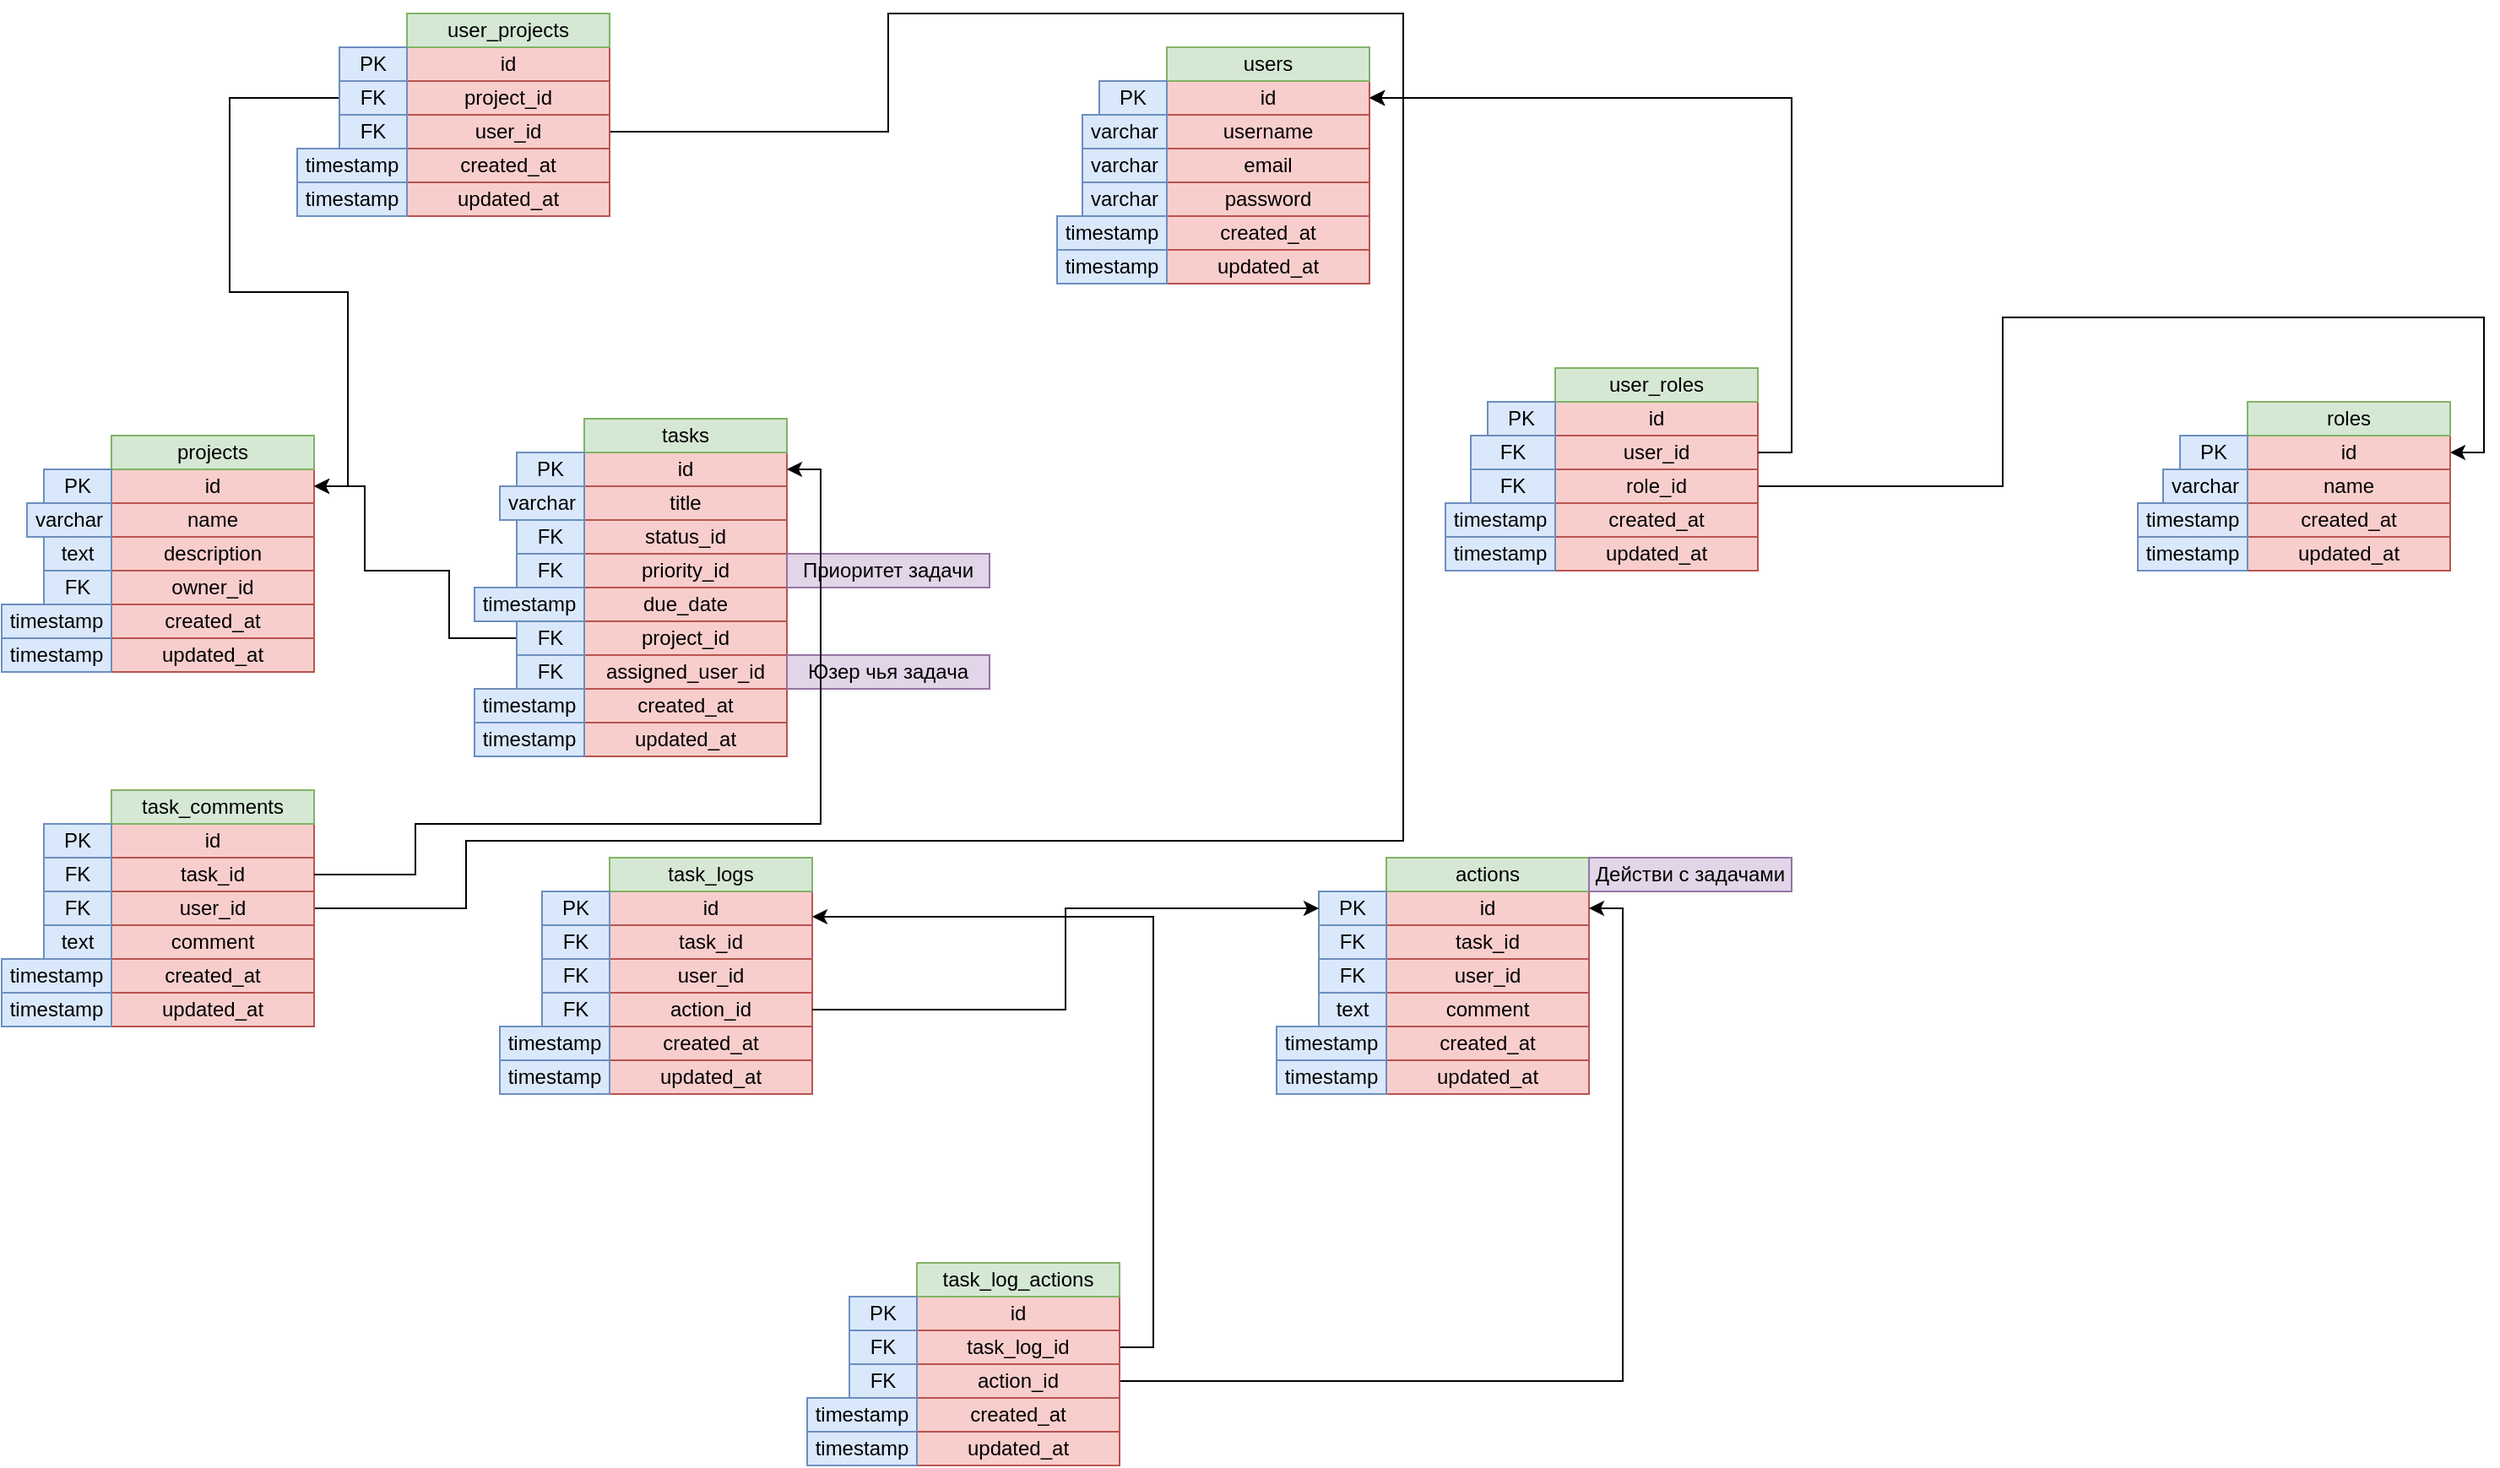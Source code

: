 <mxfile version="22.1.16" type="device">
  <diagram name="Страница — 1" id="64oh8WUVoqdY1avm64eJ">
    <mxGraphModel dx="2518" dy="1324" grid="1" gridSize="10" guides="1" tooltips="1" connect="1" arrows="1" fold="1" page="1" pageScale="1" pageWidth="827" pageHeight="1169" math="0" shadow="0">
      <root>
        <mxCell id="0" />
        <mxCell id="1" parent="0" />
        <mxCell id="1v00uaq_smpLzd8h27oc-2" value="" style="rounded=0;whiteSpace=wrap;html=1;fillColor=#f8cecc;strokeColor=#b85450;" vertex="1" parent="1">
          <mxGeometry x="230" y="360" width="120" height="20" as="geometry" />
        </mxCell>
        <mxCell id="1v00uaq_smpLzd8h27oc-5" value="" style="rounded=0;whiteSpace=wrap;html=1;fillColor=#d5e8d4;strokeColor=#82b366;" vertex="1" parent="1">
          <mxGeometry x="230" y="340" width="120" height="20" as="geometry" />
        </mxCell>
        <mxCell id="1v00uaq_smpLzd8h27oc-7" value="" style="rounded=0;whiteSpace=wrap;html=1;fillColor=#f8cecc;strokeColor=#b85450;" vertex="1" parent="1">
          <mxGeometry x="230" y="380" width="120" height="20" as="geometry" />
        </mxCell>
        <mxCell id="1v00uaq_smpLzd8h27oc-9" value="description" style="rounded=0;whiteSpace=wrap;html=1;fillColor=#f8cecc;strokeColor=#b85450;" vertex="1" parent="1">
          <mxGeometry x="230" y="400" width="120" height="20" as="geometry" />
        </mxCell>
        <mxCell id="1v00uaq_smpLzd8h27oc-17" value="id" style="text;html=1;strokeColor=none;fillColor=none;align=center;verticalAlign=middle;whiteSpace=wrap;rounded=0;" vertex="1" parent="1">
          <mxGeometry x="230" y="360" width="120" height="20" as="geometry" />
        </mxCell>
        <mxCell id="1v00uaq_smpLzd8h27oc-24" value="name" style="text;html=1;strokeColor=none;fillColor=none;align=center;verticalAlign=middle;whiteSpace=wrap;rounded=0;" vertex="1" parent="1">
          <mxGeometry x="230" y="380" width="120" height="20" as="geometry" />
        </mxCell>
        <mxCell id="1v00uaq_smpLzd8h27oc-29" value="projects" style="text;html=1;strokeColor=none;fillColor=none;align=center;verticalAlign=middle;whiteSpace=wrap;rounded=0;" vertex="1" parent="1">
          <mxGeometry x="230" y="340" width="120" height="20" as="geometry" />
        </mxCell>
        <mxCell id="1v00uaq_smpLzd8h27oc-30" value="" style="whiteSpace=wrap;html=1;aspect=fixed;" vertex="1" parent="1">
          <mxGeometry x="510" y="350" width="120" height="120" as="geometry" />
        </mxCell>
        <mxCell id="1v00uaq_smpLzd8h27oc-31" value="" style="rounded=0;whiteSpace=wrap;html=1;fillColor=#f8cecc;strokeColor=#b85450;" vertex="1" parent="1">
          <mxGeometry x="510" y="350" width="120" height="20" as="geometry" />
        </mxCell>
        <mxCell id="1v00uaq_smpLzd8h27oc-32" value="" style="rounded=0;whiteSpace=wrap;html=1;fillColor=#d5e8d4;strokeColor=#82b366;" vertex="1" parent="1">
          <mxGeometry x="510" y="330" width="120" height="20" as="geometry" />
        </mxCell>
        <mxCell id="1v00uaq_smpLzd8h27oc-34" value="" style="rounded=0;whiteSpace=wrap;html=1;fillColor=#f8cecc;strokeColor=#b85450;" vertex="1" parent="1">
          <mxGeometry x="510" y="370" width="120" height="20" as="geometry" />
        </mxCell>
        <mxCell id="1v00uaq_smpLzd8h27oc-36" value="" style="rounded=0;whiteSpace=wrap;html=1;fillColor=#f8cecc;strokeColor=#b85450;" vertex="1" parent="1">
          <mxGeometry x="510" y="390" width="120" height="20" as="geometry" />
        </mxCell>
        <mxCell id="1v00uaq_smpLzd8h27oc-38" value="" style="rounded=0;whiteSpace=wrap;html=1;fillColor=#f8cecc;strokeColor=#b85450;" vertex="1" parent="1">
          <mxGeometry x="510" y="410" width="120" height="20" as="geometry" />
        </mxCell>
        <mxCell id="1v00uaq_smpLzd8h27oc-40" value="" style="rounded=0;whiteSpace=wrap;html=1;fillColor=#f8cecc;strokeColor=#b85450;" vertex="1" parent="1">
          <mxGeometry x="510" y="430" width="120" height="20" as="geometry" />
        </mxCell>
        <mxCell id="1v00uaq_smpLzd8h27oc-42" value="" style="rounded=0;whiteSpace=wrap;html=1;fillColor=#f8cecc;strokeColor=#b85450;" vertex="1" parent="1">
          <mxGeometry x="510" y="450" width="120" height="20" as="geometry" />
        </mxCell>
        <mxCell id="1v00uaq_smpLzd8h27oc-44" value="id" style="text;html=1;strokeColor=none;fillColor=none;align=center;verticalAlign=middle;whiteSpace=wrap;rounded=0;" vertex="1" parent="1">
          <mxGeometry x="510" y="350" width="120" height="20" as="geometry" />
        </mxCell>
        <mxCell id="1v00uaq_smpLzd8h27oc-49" value="timestamp&lt;br&gt;" style="text;html=1;strokeColor=#6c8ebf;fillColor=#dae8fc;align=center;verticalAlign=middle;whiteSpace=wrap;rounded=0;" vertex="1" parent="1">
          <mxGeometry x="445" y="430" width="65" height="20" as="geometry" />
        </mxCell>
        <mxCell id="1v00uaq_smpLzd8h27oc-97" style="edgeStyle=orthogonalEdgeStyle;rounded=0;orthogonalLoop=1;jettySize=auto;html=1;exitX=0;exitY=0.5;exitDx=0;exitDy=0;entryX=1;entryY=0.5;entryDx=0;entryDy=0;" edge="1" parent="1" source="1v00uaq_smpLzd8h27oc-50" target="1v00uaq_smpLzd8h27oc-17">
          <mxGeometry relative="1" as="geometry">
            <mxPoint x="360" y="370" as="targetPoint" />
            <Array as="points">
              <mxPoint x="430" y="460" />
              <mxPoint x="430" y="420" />
              <mxPoint x="380" y="420" />
              <mxPoint x="380" y="370" />
            </Array>
          </mxGeometry>
        </mxCell>
        <mxCell id="1v00uaq_smpLzd8h27oc-50" value="FK" style="text;html=1;strokeColor=#6c8ebf;fillColor=#dae8fc;align=center;verticalAlign=middle;whiteSpace=wrap;rounded=0;" vertex="1" parent="1">
          <mxGeometry x="470" y="450" width="40" height="20" as="geometry" />
        </mxCell>
        <mxCell id="1v00uaq_smpLzd8h27oc-51" value="title" style="text;html=1;strokeColor=none;fillColor=none;align=center;verticalAlign=middle;whiteSpace=wrap;rounded=0;" vertex="1" parent="1">
          <mxGeometry x="510" y="370" width="120" height="20" as="geometry" />
        </mxCell>
        <mxCell id="1v00uaq_smpLzd8h27oc-52" value="status_id" style="text;html=1;strokeColor=none;fillColor=none;align=center;verticalAlign=middle;whiteSpace=wrap;rounded=0;" vertex="1" parent="1">
          <mxGeometry x="510" y="390" width="120" height="20" as="geometry" />
        </mxCell>
        <mxCell id="1v00uaq_smpLzd8h27oc-53" value="priority_id" style="text;html=1;strokeColor=none;fillColor=none;align=center;verticalAlign=middle;whiteSpace=wrap;rounded=0;" vertex="1" parent="1">
          <mxGeometry x="510" y="410" width="120" height="20" as="geometry" />
        </mxCell>
        <mxCell id="1v00uaq_smpLzd8h27oc-54" value="due_date" style="text;html=1;strokeColor=none;fillColor=none;align=center;verticalAlign=middle;whiteSpace=wrap;rounded=0;" vertex="1" parent="1">
          <mxGeometry x="510" y="430" width="120" height="20" as="geometry" />
        </mxCell>
        <mxCell id="1v00uaq_smpLzd8h27oc-55" value="project_id" style="text;html=1;strokeColor=none;fillColor=none;align=center;verticalAlign=middle;whiteSpace=wrap;rounded=0;" vertex="1" parent="1">
          <mxGeometry x="510" y="450" width="120" height="20" as="geometry" />
        </mxCell>
        <mxCell id="1v00uaq_smpLzd8h27oc-56" value="tasks" style="text;html=1;strokeColor=none;fillColor=none;align=center;verticalAlign=middle;whiteSpace=wrap;rounded=0;" vertex="1" parent="1">
          <mxGeometry x="510" y="330" width="120" height="20" as="geometry" />
        </mxCell>
        <mxCell id="1v00uaq_smpLzd8h27oc-58" value="" style="rounded=0;whiteSpace=wrap;html=1;fillColor=#f8cecc;strokeColor=#b85450;" vertex="1" parent="1">
          <mxGeometry x="230" y="420" width="120" height="20" as="geometry" />
        </mxCell>
        <mxCell id="1v00uaq_smpLzd8h27oc-60" value="owner_id" style="text;html=1;strokeColor=none;fillColor=none;align=center;verticalAlign=middle;whiteSpace=wrap;rounded=0;" vertex="1" parent="1">
          <mxGeometry x="230" y="420" width="120" height="20" as="geometry" />
        </mxCell>
        <mxCell id="1v00uaq_smpLzd8h27oc-65" value="" style="rounded=0;whiteSpace=wrap;html=1;fillColor=#f8cecc;strokeColor=#b85450;" vertex="1" parent="1">
          <mxGeometry x="230" y="440" width="120" height="20" as="geometry" />
        </mxCell>
        <mxCell id="1v00uaq_smpLzd8h27oc-62" value="created_at" style="text;html=1;strokeColor=none;fillColor=none;align=center;verticalAlign=middle;whiteSpace=wrap;rounded=0;" vertex="1" parent="1">
          <mxGeometry x="230" y="440" width="120" height="20" as="geometry" />
        </mxCell>
        <mxCell id="1v00uaq_smpLzd8h27oc-67" value="updated_at" style="rounded=0;whiteSpace=wrap;html=1;fillColor=#f8cecc;strokeColor=#b85450;" vertex="1" parent="1">
          <mxGeometry x="230" y="460" width="120" height="20" as="geometry" />
        </mxCell>
        <mxCell id="1v00uaq_smpLzd8h27oc-95" value="Приоритет задачи" style="text;html=1;strokeColor=#9673a6;fillColor=#e1d5e7;align=center;verticalAlign=middle;whiteSpace=wrap;rounded=0;" vertex="1" parent="1">
          <mxGeometry x="630" y="410" width="120" height="20" as="geometry" />
        </mxCell>
        <mxCell id="1v00uaq_smpLzd8h27oc-98" value="assigned_user_id" style="text;html=1;strokeColor=#b85450;fillColor=#f8cecc;align=center;verticalAlign=middle;whiteSpace=wrap;rounded=0;" vertex="1" parent="1">
          <mxGeometry x="510" y="470" width="120" height="20" as="geometry" />
        </mxCell>
        <mxCell id="1v00uaq_smpLzd8h27oc-100" value="FK" style="text;html=1;strokeColor=#6c8ebf;fillColor=#dae8fc;align=center;verticalAlign=middle;whiteSpace=wrap;rounded=0;" vertex="1" parent="1">
          <mxGeometry x="470" y="410" width="40" height="20" as="geometry" />
        </mxCell>
        <mxCell id="1v00uaq_smpLzd8h27oc-101" value="FK" style="text;html=1;strokeColor=#6c8ebf;fillColor=#dae8fc;align=center;verticalAlign=middle;whiteSpace=wrap;rounded=0;" vertex="1" parent="1">
          <mxGeometry x="470" y="390" width="40" height="20" as="geometry" />
        </mxCell>
        <mxCell id="1v00uaq_smpLzd8h27oc-102" value="PK" style="text;html=1;strokeColor=#6c8ebf;fillColor=#dae8fc;align=center;verticalAlign=middle;whiteSpace=wrap;rounded=0;" vertex="1" parent="1">
          <mxGeometry x="470" y="350" width="40" height="20" as="geometry" />
        </mxCell>
        <mxCell id="1v00uaq_smpLzd8h27oc-103" value="varchar" style="text;html=1;strokeColor=#6c8ebf;fillColor=#dae8fc;align=center;verticalAlign=middle;whiteSpace=wrap;rounded=0;" vertex="1" parent="1">
          <mxGeometry x="460" y="370" width="50" height="20" as="geometry" />
        </mxCell>
        <mxCell id="1v00uaq_smpLzd8h27oc-104" value="varchar" style="text;html=1;strokeColor=#6c8ebf;fillColor=#dae8fc;align=center;verticalAlign=middle;whiteSpace=wrap;rounded=0;" vertex="1" parent="1">
          <mxGeometry x="180" y="380" width="50" height="20" as="geometry" />
        </mxCell>
        <mxCell id="1v00uaq_smpLzd8h27oc-105" value="text" style="text;html=1;strokeColor=#6c8ebf;fillColor=#dae8fc;align=center;verticalAlign=middle;whiteSpace=wrap;rounded=0;" vertex="1" parent="1">
          <mxGeometry x="190" y="400" width="40" height="20" as="geometry" />
        </mxCell>
        <mxCell id="1v00uaq_smpLzd8h27oc-106" value="FK" style="text;html=1;strokeColor=#6c8ebf;fillColor=#dae8fc;align=center;verticalAlign=middle;whiteSpace=wrap;rounded=0;" vertex="1" parent="1">
          <mxGeometry x="190" y="420" width="40" height="20" as="geometry" />
        </mxCell>
        <mxCell id="1v00uaq_smpLzd8h27oc-108" value="timestamp&lt;br&gt;" style="text;html=1;strokeColor=#6c8ebf;fillColor=#dae8fc;align=center;verticalAlign=middle;whiteSpace=wrap;rounded=0;" vertex="1" parent="1">
          <mxGeometry x="165" y="440" width="65" height="20" as="geometry" />
        </mxCell>
        <mxCell id="1v00uaq_smpLzd8h27oc-109" value="timestamp&lt;br&gt;" style="text;html=1;strokeColor=#6c8ebf;fillColor=#dae8fc;align=center;verticalAlign=middle;whiteSpace=wrap;rounded=0;" vertex="1" parent="1">
          <mxGeometry x="165" y="460" width="65" height="20" as="geometry" />
        </mxCell>
        <mxCell id="1v00uaq_smpLzd8h27oc-110" value="PK" style="text;html=1;strokeColor=#6c8ebf;fillColor=#dae8fc;align=center;verticalAlign=middle;whiteSpace=wrap;rounded=0;" vertex="1" parent="1">
          <mxGeometry x="190" y="360" width="40" height="20" as="geometry" />
        </mxCell>
        <mxCell id="1v00uaq_smpLzd8h27oc-113" value="" style="rounded=0;whiteSpace=wrap;html=1;fillColor=#f8cecc;strokeColor=#b85450;" vertex="1" parent="1">
          <mxGeometry x="510" y="490" width="120" height="20" as="geometry" />
        </mxCell>
        <mxCell id="1v00uaq_smpLzd8h27oc-114" value="created_at" style="text;html=1;strokeColor=none;fillColor=none;align=center;verticalAlign=middle;whiteSpace=wrap;rounded=0;" vertex="1" parent="1">
          <mxGeometry x="510" y="490" width="120" height="20" as="geometry" />
        </mxCell>
        <mxCell id="1v00uaq_smpLzd8h27oc-115" value="updated_at" style="rounded=0;whiteSpace=wrap;html=1;fillColor=#f8cecc;strokeColor=#b85450;" vertex="1" parent="1">
          <mxGeometry x="510" y="510" width="120" height="20" as="geometry" />
        </mxCell>
        <mxCell id="1v00uaq_smpLzd8h27oc-116" value="timestamp&lt;br&gt;" style="text;html=1;strokeColor=#6c8ebf;fillColor=#dae8fc;align=center;verticalAlign=middle;whiteSpace=wrap;rounded=0;" vertex="1" parent="1">
          <mxGeometry x="445" y="490" width="65" height="20" as="geometry" />
        </mxCell>
        <mxCell id="1v00uaq_smpLzd8h27oc-117" value="timestamp&lt;br&gt;" style="text;html=1;strokeColor=#6c8ebf;fillColor=#dae8fc;align=center;verticalAlign=middle;whiteSpace=wrap;rounded=0;" vertex="1" parent="1">
          <mxGeometry x="445" y="510" width="65" height="20" as="geometry" />
        </mxCell>
        <mxCell id="1v00uaq_smpLzd8h27oc-118" value="FK" style="text;html=1;strokeColor=#6c8ebf;fillColor=#dae8fc;align=center;verticalAlign=middle;whiteSpace=wrap;rounded=0;" vertex="1" parent="1">
          <mxGeometry x="470" y="470" width="40" height="20" as="geometry" />
        </mxCell>
        <mxCell id="1v00uaq_smpLzd8h27oc-119" value="Юзер чья задача" style="text;html=1;strokeColor=#9673a6;fillColor=#e1d5e7;align=center;verticalAlign=middle;whiteSpace=wrap;rounded=0;" vertex="1" parent="1">
          <mxGeometry x="630" y="470" width="120" height="20" as="geometry" />
        </mxCell>
        <mxCell id="1v00uaq_smpLzd8h27oc-120" value="" style="rounded=0;whiteSpace=wrap;html=1;fillColor=#f8cecc;strokeColor=#b85450;" vertex="1" parent="1">
          <mxGeometry x="230" y="570" width="120" height="20" as="geometry" />
        </mxCell>
        <mxCell id="1v00uaq_smpLzd8h27oc-121" value="" style="rounded=0;whiteSpace=wrap;html=1;fillColor=#d5e8d4;strokeColor=#82b366;" vertex="1" parent="1">
          <mxGeometry x="230" y="550" width="120" height="20" as="geometry" />
        </mxCell>
        <mxCell id="1v00uaq_smpLzd8h27oc-122" value="" style="rounded=0;whiteSpace=wrap;html=1;fillColor=#f8cecc;strokeColor=#b85450;" vertex="1" parent="1">
          <mxGeometry x="230" y="590" width="120" height="20" as="geometry" />
        </mxCell>
        <mxCell id="1v00uaq_smpLzd8h27oc-258" style="edgeStyle=orthogonalEdgeStyle;rounded=0;orthogonalLoop=1;jettySize=auto;html=1;exitX=1;exitY=0.5;exitDx=0;exitDy=0;entryX=1;entryY=0.5;entryDx=0;entryDy=0;" edge="1" parent="1" source="1v00uaq_smpLzd8h27oc-123" target="1v00uaq_smpLzd8h27oc-202">
          <mxGeometry relative="1" as="geometry">
            <Array as="points">
              <mxPoint x="440" y="620" />
              <mxPoint x="440" y="580" />
              <mxPoint x="995" y="580" />
              <mxPoint x="995" y="140" />
            </Array>
          </mxGeometry>
        </mxCell>
        <mxCell id="1v00uaq_smpLzd8h27oc-123" value="user_id" style="rounded=0;whiteSpace=wrap;html=1;fillColor=#f8cecc;strokeColor=#b85450;" vertex="1" parent="1">
          <mxGeometry x="230" y="610" width="120" height="20" as="geometry" />
        </mxCell>
        <mxCell id="1v00uaq_smpLzd8h27oc-124" value="id" style="text;html=1;strokeColor=none;fillColor=none;align=center;verticalAlign=middle;whiteSpace=wrap;rounded=0;" vertex="1" parent="1">
          <mxGeometry x="230" y="570" width="120" height="20" as="geometry" />
        </mxCell>
        <mxCell id="1v00uaq_smpLzd8h27oc-257" style="edgeStyle=orthogonalEdgeStyle;rounded=0;orthogonalLoop=1;jettySize=auto;html=1;exitX=1;exitY=0.5;exitDx=0;exitDy=0;entryX=1;entryY=0.5;entryDx=0;entryDy=0;" edge="1" parent="1" source="1v00uaq_smpLzd8h27oc-125" target="1v00uaq_smpLzd8h27oc-44">
          <mxGeometry relative="1" as="geometry">
            <Array as="points">
              <mxPoint x="410" y="600" />
              <mxPoint x="410" y="570" />
              <mxPoint x="650" y="570" />
              <mxPoint x="650" y="360" />
            </Array>
          </mxGeometry>
        </mxCell>
        <mxCell id="1v00uaq_smpLzd8h27oc-125" value="task_id" style="text;html=1;strokeColor=none;fillColor=none;align=center;verticalAlign=middle;whiteSpace=wrap;rounded=0;" vertex="1" parent="1">
          <mxGeometry x="230" y="590" width="120" height="20" as="geometry" />
        </mxCell>
        <mxCell id="1v00uaq_smpLzd8h27oc-126" value="task_comments" style="text;html=1;strokeColor=none;fillColor=none;align=center;verticalAlign=middle;whiteSpace=wrap;rounded=0;" vertex="1" parent="1">
          <mxGeometry x="230" y="550" width="120" height="20" as="geometry" />
        </mxCell>
        <mxCell id="1v00uaq_smpLzd8h27oc-127" value="" style="rounded=0;whiteSpace=wrap;html=1;fillColor=#f8cecc;strokeColor=#b85450;" vertex="1" parent="1">
          <mxGeometry x="230" y="630" width="120" height="20" as="geometry" />
        </mxCell>
        <mxCell id="1v00uaq_smpLzd8h27oc-128" value="comment" style="text;html=1;strokeColor=none;fillColor=none;align=center;verticalAlign=middle;whiteSpace=wrap;rounded=0;" vertex="1" parent="1">
          <mxGeometry x="230" y="630" width="120" height="20" as="geometry" />
        </mxCell>
        <mxCell id="1v00uaq_smpLzd8h27oc-129" value="" style="rounded=0;whiteSpace=wrap;html=1;fillColor=#f8cecc;strokeColor=#b85450;" vertex="1" parent="1">
          <mxGeometry x="230" y="650" width="120" height="20" as="geometry" />
        </mxCell>
        <mxCell id="1v00uaq_smpLzd8h27oc-130" value="created_at" style="text;html=1;strokeColor=none;fillColor=none;align=center;verticalAlign=middle;whiteSpace=wrap;rounded=0;" vertex="1" parent="1">
          <mxGeometry x="230" y="650" width="120" height="20" as="geometry" />
        </mxCell>
        <mxCell id="1v00uaq_smpLzd8h27oc-131" value="updated_at" style="rounded=0;whiteSpace=wrap;html=1;fillColor=#f8cecc;strokeColor=#b85450;" vertex="1" parent="1">
          <mxGeometry x="230" y="670" width="120" height="20" as="geometry" />
        </mxCell>
        <mxCell id="1v00uaq_smpLzd8h27oc-132" value="PK" style="text;html=1;strokeColor=#6c8ebf;fillColor=#dae8fc;align=center;verticalAlign=middle;whiteSpace=wrap;rounded=0;" vertex="1" parent="1">
          <mxGeometry x="190" y="570" width="40" height="20" as="geometry" />
        </mxCell>
        <mxCell id="1v00uaq_smpLzd8h27oc-133" value="FK" style="text;html=1;strokeColor=#6c8ebf;fillColor=#dae8fc;align=center;verticalAlign=middle;whiteSpace=wrap;rounded=0;" vertex="1" parent="1">
          <mxGeometry x="190" y="590" width="40" height="20" as="geometry" />
        </mxCell>
        <mxCell id="1v00uaq_smpLzd8h27oc-134" value="timestamp&lt;br&gt;" style="text;html=1;strokeColor=#6c8ebf;fillColor=#dae8fc;align=center;verticalAlign=middle;whiteSpace=wrap;rounded=0;" vertex="1" parent="1">
          <mxGeometry x="165" y="650" width="65" height="20" as="geometry" />
        </mxCell>
        <mxCell id="1v00uaq_smpLzd8h27oc-135" value="timestamp&lt;br&gt;" style="text;html=1;strokeColor=#6c8ebf;fillColor=#dae8fc;align=center;verticalAlign=middle;whiteSpace=wrap;rounded=0;" vertex="1" parent="1">
          <mxGeometry x="165" y="670" width="65" height="20" as="geometry" />
        </mxCell>
        <mxCell id="1v00uaq_smpLzd8h27oc-136" value="FK" style="text;html=1;strokeColor=#6c8ebf;fillColor=#dae8fc;align=center;verticalAlign=middle;whiteSpace=wrap;rounded=0;" vertex="1" parent="1">
          <mxGeometry x="190" y="610" width="40" height="20" as="geometry" />
        </mxCell>
        <mxCell id="1v00uaq_smpLzd8h27oc-138" value="text" style="text;html=1;strokeColor=#6c8ebf;fillColor=#dae8fc;align=center;verticalAlign=middle;whiteSpace=wrap;rounded=0;" vertex="1" parent="1">
          <mxGeometry x="190" y="630" width="40" height="20" as="geometry" />
        </mxCell>
        <mxCell id="1v00uaq_smpLzd8h27oc-139" value="" style="rounded=0;whiteSpace=wrap;html=1;fillColor=#f8cecc;strokeColor=#b85450;" vertex="1" parent="1">
          <mxGeometry x="985" y="610" width="120" height="20" as="geometry" />
        </mxCell>
        <mxCell id="1v00uaq_smpLzd8h27oc-140" value="" style="rounded=0;whiteSpace=wrap;html=1;fillColor=#d5e8d4;strokeColor=#82b366;" vertex="1" parent="1">
          <mxGeometry x="985" y="590" width="120" height="20" as="geometry" />
        </mxCell>
        <mxCell id="1v00uaq_smpLzd8h27oc-141" value="" style="rounded=0;whiteSpace=wrap;html=1;fillColor=#f8cecc;strokeColor=#b85450;" vertex="1" parent="1">
          <mxGeometry x="985" y="630" width="120" height="20" as="geometry" />
        </mxCell>
        <mxCell id="1v00uaq_smpLzd8h27oc-142" value="user_id" style="rounded=0;whiteSpace=wrap;html=1;fillColor=#f8cecc;strokeColor=#b85450;" vertex="1" parent="1">
          <mxGeometry x="985" y="650" width="120" height="20" as="geometry" />
        </mxCell>
        <mxCell id="1v00uaq_smpLzd8h27oc-143" value="id" style="text;html=1;strokeColor=none;fillColor=none;align=center;verticalAlign=middle;whiteSpace=wrap;rounded=0;" vertex="1" parent="1">
          <mxGeometry x="985" y="610" width="120" height="20" as="geometry" />
        </mxCell>
        <mxCell id="1v00uaq_smpLzd8h27oc-144" value="task_id" style="text;html=1;strokeColor=none;fillColor=none;align=center;verticalAlign=middle;whiteSpace=wrap;rounded=0;" vertex="1" parent="1">
          <mxGeometry x="985" y="630" width="120" height="20" as="geometry" />
        </mxCell>
        <mxCell id="1v00uaq_smpLzd8h27oc-145" value="actions" style="text;html=1;strokeColor=none;fillColor=none;align=center;verticalAlign=middle;whiteSpace=wrap;rounded=0;" vertex="1" parent="1">
          <mxGeometry x="985" y="590" width="120" height="20" as="geometry" />
        </mxCell>
        <mxCell id="1v00uaq_smpLzd8h27oc-146" value="" style="rounded=0;whiteSpace=wrap;html=1;fillColor=#f8cecc;strokeColor=#b85450;" vertex="1" parent="1">
          <mxGeometry x="985" y="670" width="120" height="20" as="geometry" />
        </mxCell>
        <mxCell id="1v00uaq_smpLzd8h27oc-147" value="comment" style="text;html=1;strokeColor=none;fillColor=none;align=center;verticalAlign=middle;whiteSpace=wrap;rounded=0;" vertex="1" parent="1">
          <mxGeometry x="985" y="670" width="120" height="20" as="geometry" />
        </mxCell>
        <mxCell id="1v00uaq_smpLzd8h27oc-148" value="" style="rounded=0;whiteSpace=wrap;html=1;fillColor=#f8cecc;strokeColor=#b85450;" vertex="1" parent="1">
          <mxGeometry x="985" y="690" width="120" height="20" as="geometry" />
        </mxCell>
        <mxCell id="1v00uaq_smpLzd8h27oc-149" value="created_at" style="text;html=1;strokeColor=none;fillColor=none;align=center;verticalAlign=middle;whiteSpace=wrap;rounded=0;" vertex="1" parent="1">
          <mxGeometry x="985" y="690" width="120" height="20" as="geometry" />
        </mxCell>
        <mxCell id="1v00uaq_smpLzd8h27oc-150" value="updated_at" style="rounded=0;whiteSpace=wrap;html=1;fillColor=#f8cecc;strokeColor=#b85450;" vertex="1" parent="1">
          <mxGeometry x="985" y="710" width="120" height="20" as="geometry" />
        </mxCell>
        <mxCell id="1v00uaq_smpLzd8h27oc-151" value="PK" style="text;html=1;strokeColor=#6c8ebf;fillColor=#dae8fc;align=center;verticalAlign=middle;whiteSpace=wrap;rounded=0;" vertex="1" parent="1">
          <mxGeometry x="945" y="610" width="40" height="20" as="geometry" />
        </mxCell>
        <mxCell id="1v00uaq_smpLzd8h27oc-152" value="FK" style="text;html=1;strokeColor=#6c8ebf;fillColor=#dae8fc;align=center;verticalAlign=middle;whiteSpace=wrap;rounded=0;" vertex="1" parent="1">
          <mxGeometry x="945" y="630" width="40" height="20" as="geometry" />
        </mxCell>
        <mxCell id="1v00uaq_smpLzd8h27oc-153" value="timestamp&lt;br&gt;" style="text;html=1;strokeColor=#6c8ebf;fillColor=#dae8fc;align=center;verticalAlign=middle;whiteSpace=wrap;rounded=0;" vertex="1" parent="1">
          <mxGeometry x="920" y="690" width="65" height="20" as="geometry" />
        </mxCell>
        <mxCell id="1v00uaq_smpLzd8h27oc-154" value="timestamp&lt;br&gt;" style="text;html=1;strokeColor=#6c8ebf;fillColor=#dae8fc;align=center;verticalAlign=middle;whiteSpace=wrap;rounded=0;" vertex="1" parent="1">
          <mxGeometry x="920" y="710" width="65" height="20" as="geometry" />
        </mxCell>
        <mxCell id="1v00uaq_smpLzd8h27oc-155" value="FK" style="text;html=1;strokeColor=#6c8ebf;fillColor=#dae8fc;align=center;verticalAlign=middle;whiteSpace=wrap;rounded=0;" vertex="1" parent="1">
          <mxGeometry x="945" y="650" width="40" height="20" as="geometry" />
        </mxCell>
        <mxCell id="1v00uaq_smpLzd8h27oc-156" value="text" style="text;html=1;strokeColor=#6c8ebf;fillColor=#dae8fc;align=center;verticalAlign=middle;whiteSpace=wrap;rounded=0;" vertex="1" parent="1">
          <mxGeometry x="945" y="670" width="40" height="20" as="geometry" />
        </mxCell>
        <mxCell id="1v00uaq_smpLzd8h27oc-157" value="Действи с задачами" style="text;html=1;strokeColor=#9673a6;fillColor=#e1d5e7;align=center;verticalAlign=middle;whiteSpace=wrap;rounded=0;" vertex="1" parent="1">
          <mxGeometry x="1105" y="590" width="120" height="20" as="geometry" />
        </mxCell>
        <mxCell id="1v00uaq_smpLzd8h27oc-158" value="" style="rounded=0;whiteSpace=wrap;html=1;fillColor=#f8cecc;strokeColor=#b85450;" vertex="1" parent="1">
          <mxGeometry x="525" y="610" width="120" height="20" as="geometry" />
        </mxCell>
        <mxCell id="1v00uaq_smpLzd8h27oc-159" value="" style="rounded=0;whiteSpace=wrap;html=1;fillColor=#d5e8d4;strokeColor=#82b366;" vertex="1" parent="1">
          <mxGeometry x="525" y="590" width="120" height="20" as="geometry" />
        </mxCell>
        <mxCell id="1v00uaq_smpLzd8h27oc-160" value="" style="rounded=0;whiteSpace=wrap;html=1;fillColor=#f8cecc;strokeColor=#b85450;" vertex="1" parent="1">
          <mxGeometry x="525" y="630" width="120" height="20" as="geometry" />
        </mxCell>
        <mxCell id="1v00uaq_smpLzd8h27oc-161" value="user_id" style="rounded=0;whiteSpace=wrap;html=1;fillColor=#f8cecc;strokeColor=#b85450;" vertex="1" parent="1">
          <mxGeometry x="525" y="650" width="120" height="20" as="geometry" />
        </mxCell>
        <mxCell id="1v00uaq_smpLzd8h27oc-162" value="id" style="text;html=1;strokeColor=none;fillColor=none;align=center;verticalAlign=middle;whiteSpace=wrap;rounded=0;" vertex="1" parent="1">
          <mxGeometry x="525" y="610" width="120" height="20" as="geometry" />
        </mxCell>
        <mxCell id="1v00uaq_smpLzd8h27oc-163" value="task_id" style="text;html=1;strokeColor=none;fillColor=none;align=center;verticalAlign=middle;whiteSpace=wrap;rounded=0;" vertex="1" parent="1">
          <mxGeometry x="525" y="630" width="120" height="20" as="geometry" />
        </mxCell>
        <mxCell id="1v00uaq_smpLzd8h27oc-164" value="task_logs" style="text;html=1;strokeColor=none;fillColor=none;align=center;verticalAlign=middle;whiteSpace=wrap;rounded=0;" vertex="1" parent="1">
          <mxGeometry x="525" y="590" width="120" height="20" as="geometry" />
        </mxCell>
        <mxCell id="1v00uaq_smpLzd8h27oc-165" value="" style="rounded=0;whiteSpace=wrap;html=1;fillColor=#f8cecc;strokeColor=#b85450;" vertex="1" parent="1">
          <mxGeometry x="525" y="670" width="120" height="20" as="geometry" />
        </mxCell>
        <mxCell id="1v00uaq_smpLzd8h27oc-176" style="edgeStyle=orthogonalEdgeStyle;rounded=0;orthogonalLoop=1;jettySize=auto;html=1;exitX=1;exitY=0.5;exitDx=0;exitDy=0;entryX=0;entryY=0.5;entryDx=0;entryDy=0;" edge="1" parent="1" source="1v00uaq_smpLzd8h27oc-166" target="1v00uaq_smpLzd8h27oc-151">
          <mxGeometry relative="1" as="geometry" />
        </mxCell>
        <mxCell id="1v00uaq_smpLzd8h27oc-166" value="action_id" style="text;html=1;strokeColor=none;fillColor=none;align=center;verticalAlign=middle;whiteSpace=wrap;rounded=0;" vertex="1" parent="1">
          <mxGeometry x="525" y="670" width="120" height="20" as="geometry" />
        </mxCell>
        <mxCell id="1v00uaq_smpLzd8h27oc-167" value="" style="rounded=0;whiteSpace=wrap;html=1;fillColor=#f8cecc;strokeColor=#b85450;" vertex="1" parent="1">
          <mxGeometry x="525" y="690" width="120" height="20" as="geometry" />
        </mxCell>
        <mxCell id="1v00uaq_smpLzd8h27oc-168" value="created_at" style="text;html=1;strokeColor=none;fillColor=none;align=center;verticalAlign=middle;whiteSpace=wrap;rounded=0;" vertex="1" parent="1">
          <mxGeometry x="525" y="690" width="120" height="20" as="geometry" />
        </mxCell>
        <mxCell id="1v00uaq_smpLzd8h27oc-169" value="updated_at" style="rounded=0;whiteSpace=wrap;html=1;fillColor=#f8cecc;strokeColor=#b85450;" vertex="1" parent="1">
          <mxGeometry x="525" y="710" width="120" height="20" as="geometry" />
        </mxCell>
        <mxCell id="1v00uaq_smpLzd8h27oc-170" value="PK" style="text;html=1;strokeColor=#6c8ebf;fillColor=#dae8fc;align=center;verticalAlign=middle;whiteSpace=wrap;rounded=0;" vertex="1" parent="1">
          <mxGeometry x="485" y="610" width="40" height="20" as="geometry" />
        </mxCell>
        <mxCell id="1v00uaq_smpLzd8h27oc-171" value="FK" style="text;html=1;strokeColor=#6c8ebf;fillColor=#dae8fc;align=center;verticalAlign=middle;whiteSpace=wrap;rounded=0;" vertex="1" parent="1">
          <mxGeometry x="485" y="630" width="40" height="20" as="geometry" />
        </mxCell>
        <mxCell id="1v00uaq_smpLzd8h27oc-172" value="timestamp&lt;br&gt;" style="text;html=1;strokeColor=#6c8ebf;fillColor=#dae8fc;align=center;verticalAlign=middle;whiteSpace=wrap;rounded=0;" vertex="1" parent="1">
          <mxGeometry x="460" y="690" width="65" height="20" as="geometry" />
        </mxCell>
        <mxCell id="1v00uaq_smpLzd8h27oc-173" value="timestamp&lt;br&gt;" style="text;html=1;strokeColor=#6c8ebf;fillColor=#dae8fc;align=center;verticalAlign=middle;whiteSpace=wrap;rounded=0;" vertex="1" parent="1">
          <mxGeometry x="460" y="710" width="65" height="20" as="geometry" />
        </mxCell>
        <mxCell id="1v00uaq_smpLzd8h27oc-174" value="FK" style="text;html=1;strokeColor=#6c8ebf;fillColor=#dae8fc;align=center;verticalAlign=middle;whiteSpace=wrap;rounded=0;" vertex="1" parent="1">
          <mxGeometry x="485" y="650" width="40" height="20" as="geometry" />
        </mxCell>
        <mxCell id="1v00uaq_smpLzd8h27oc-175" value="FK" style="text;html=1;strokeColor=#6c8ebf;fillColor=#dae8fc;align=center;verticalAlign=middle;whiteSpace=wrap;rounded=0;" vertex="1" parent="1">
          <mxGeometry x="485" y="670" width="40" height="20" as="geometry" />
        </mxCell>
        <mxCell id="1v00uaq_smpLzd8h27oc-177" value="" style="rounded=0;whiteSpace=wrap;html=1;fillColor=#f8cecc;strokeColor=#b85450;" vertex="1" parent="1">
          <mxGeometry x="405" y="110" width="120" height="20" as="geometry" />
        </mxCell>
        <mxCell id="1v00uaq_smpLzd8h27oc-178" value="" style="rounded=0;whiteSpace=wrap;html=1;fillColor=#d5e8d4;strokeColor=#82b366;" vertex="1" parent="1">
          <mxGeometry x="405" y="90" width="120" height="20" as="geometry" />
        </mxCell>
        <mxCell id="1v00uaq_smpLzd8h27oc-179" value="" style="rounded=0;whiteSpace=wrap;html=1;fillColor=#f8cecc;strokeColor=#b85450;" vertex="1" parent="1">
          <mxGeometry x="405" y="130" width="120" height="20" as="geometry" />
        </mxCell>
        <mxCell id="1v00uaq_smpLzd8h27oc-220" style="edgeStyle=orthogonalEdgeStyle;rounded=0;orthogonalLoop=1;jettySize=auto;html=1;exitX=1;exitY=0.5;exitDx=0;exitDy=0;entryX=1;entryY=0.5;entryDx=0;entryDy=0;" edge="1" parent="1" source="1v00uaq_smpLzd8h27oc-180" target="1v00uaq_smpLzd8h27oc-202">
          <mxGeometry relative="1" as="geometry">
            <mxPoint x="540" y="90" as="sourcePoint" />
            <mxPoint x="1000" y="150" as="targetPoint" />
            <Array as="points">
              <mxPoint x="690" y="160" />
              <mxPoint x="690" y="90" />
              <mxPoint x="995" y="90" />
              <mxPoint x="995" y="140" />
            </Array>
          </mxGeometry>
        </mxCell>
        <mxCell id="1v00uaq_smpLzd8h27oc-180" value="user_id" style="rounded=0;whiteSpace=wrap;html=1;fillColor=#f8cecc;strokeColor=#b85450;" vertex="1" parent="1">
          <mxGeometry x="405" y="150" width="120" height="20" as="geometry" />
        </mxCell>
        <mxCell id="1v00uaq_smpLzd8h27oc-181" value="id" style="text;html=1;strokeColor=none;fillColor=none;align=center;verticalAlign=middle;whiteSpace=wrap;rounded=0;" vertex="1" parent="1">
          <mxGeometry x="405" y="110" width="120" height="20" as="geometry" />
        </mxCell>
        <mxCell id="1v00uaq_smpLzd8h27oc-182" value="project_id" style="text;html=1;strokeColor=none;fillColor=none;align=center;verticalAlign=middle;whiteSpace=wrap;rounded=0;" vertex="1" parent="1">
          <mxGeometry x="405" y="130" width="120" height="20" as="geometry" />
        </mxCell>
        <mxCell id="1v00uaq_smpLzd8h27oc-183" value="user_projects" style="text;html=1;strokeColor=none;fillColor=none;align=center;verticalAlign=middle;whiteSpace=wrap;rounded=0;" vertex="1" parent="1">
          <mxGeometry x="405" y="90" width="120" height="20" as="geometry" />
        </mxCell>
        <mxCell id="1v00uaq_smpLzd8h27oc-186" value="" style="rounded=0;whiteSpace=wrap;html=1;fillColor=#f8cecc;strokeColor=#b85450;" vertex="1" parent="1">
          <mxGeometry x="405" y="170" width="120" height="20" as="geometry" />
        </mxCell>
        <mxCell id="1v00uaq_smpLzd8h27oc-187" value="created_at" style="text;html=1;strokeColor=none;fillColor=none;align=center;verticalAlign=middle;whiteSpace=wrap;rounded=0;" vertex="1" parent="1">
          <mxGeometry x="405" y="170" width="120" height="20" as="geometry" />
        </mxCell>
        <mxCell id="1v00uaq_smpLzd8h27oc-188" value="updated_at" style="rounded=0;whiteSpace=wrap;html=1;fillColor=#f8cecc;strokeColor=#b85450;" vertex="1" parent="1">
          <mxGeometry x="405" y="190" width="120" height="20" as="geometry" />
        </mxCell>
        <mxCell id="1v00uaq_smpLzd8h27oc-192" value="timestamp&lt;br&gt;" style="text;html=1;strokeColor=#6c8ebf;fillColor=#dae8fc;align=center;verticalAlign=middle;whiteSpace=wrap;rounded=0;" vertex="1" parent="1">
          <mxGeometry x="340" y="170" width="65" height="20" as="geometry" />
        </mxCell>
        <mxCell id="1v00uaq_smpLzd8h27oc-193" value="timestamp&lt;br&gt;" style="text;html=1;strokeColor=#6c8ebf;fillColor=#dae8fc;align=center;verticalAlign=middle;whiteSpace=wrap;rounded=0;" vertex="1" parent="1">
          <mxGeometry x="340" y="190" width="65" height="20" as="geometry" />
        </mxCell>
        <mxCell id="1v00uaq_smpLzd8h27oc-194" value="PK" style="text;html=1;strokeColor=#6c8ebf;fillColor=#dae8fc;align=center;verticalAlign=middle;whiteSpace=wrap;rounded=0;" vertex="1" parent="1">
          <mxGeometry x="365" y="110" width="40" height="20" as="geometry" />
        </mxCell>
        <mxCell id="1v00uaq_smpLzd8h27oc-197" style="edgeStyle=orthogonalEdgeStyle;rounded=0;orthogonalLoop=1;jettySize=auto;html=1;exitX=0;exitY=0.5;exitDx=0;exitDy=0;entryX=1;entryY=0.5;entryDx=0;entryDy=0;" edge="1" parent="1" source="1v00uaq_smpLzd8h27oc-195" target="1v00uaq_smpLzd8h27oc-17">
          <mxGeometry relative="1" as="geometry">
            <Array as="points">
              <mxPoint x="300" y="140" />
              <mxPoint x="300" y="255" />
              <mxPoint x="370" y="255" />
              <mxPoint x="370" y="370" />
            </Array>
          </mxGeometry>
        </mxCell>
        <mxCell id="1v00uaq_smpLzd8h27oc-195" value="FK" style="text;html=1;strokeColor=#6c8ebf;fillColor=#dae8fc;align=center;verticalAlign=middle;whiteSpace=wrap;rounded=0;" vertex="1" parent="1">
          <mxGeometry x="365" y="130" width="40" height="20" as="geometry" />
        </mxCell>
        <mxCell id="1v00uaq_smpLzd8h27oc-196" value="FK" style="text;html=1;strokeColor=#6c8ebf;fillColor=#dae8fc;align=center;verticalAlign=middle;whiteSpace=wrap;rounded=0;" vertex="1" parent="1">
          <mxGeometry x="365" y="150" width="40" height="20" as="geometry" />
        </mxCell>
        <mxCell id="1v00uaq_smpLzd8h27oc-198" value="" style="rounded=0;whiteSpace=wrap;html=1;fillColor=#f8cecc;strokeColor=#b85450;" vertex="1" parent="1">
          <mxGeometry x="855" y="130" width="120" height="20" as="geometry" />
        </mxCell>
        <mxCell id="1v00uaq_smpLzd8h27oc-199" value="" style="rounded=0;whiteSpace=wrap;html=1;fillColor=#d5e8d4;strokeColor=#82b366;" vertex="1" parent="1">
          <mxGeometry x="855" y="110" width="120" height="20" as="geometry" />
        </mxCell>
        <mxCell id="1v00uaq_smpLzd8h27oc-200" value="" style="rounded=0;whiteSpace=wrap;html=1;fillColor=#f8cecc;strokeColor=#b85450;" vertex="1" parent="1">
          <mxGeometry x="855" y="150" width="120" height="20" as="geometry" />
        </mxCell>
        <mxCell id="1v00uaq_smpLzd8h27oc-201" value="email" style="rounded=0;whiteSpace=wrap;html=1;fillColor=#f8cecc;strokeColor=#b85450;" vertex="1" parent="1">
          <mxGeometry x="855" y="170" width="120" height="20" as="geometry" />
        </mxCell>
        <mxCell id="1v00uaq_smpLzd8h27oc-202" value="id" style="text;html=1;strokeColor=none;fillColor=none;align=center;verticalAlign=middle;whiteSpace=wrap;rounded=0;" vertex="1" parent="1">
          <mxGeometry x="855" y="130" width="120" height="20" as="geometry" />
        </mxCell>
        <mxCell id="1v00uaq_smpLzd8h27oc-203" value="username" style="text;html=1;strokeColor=none;fillColor=none;align=center;verticalAlign=middle;whiteSpace=wrap;rounded=0;" vertex="1" parent="1">
          <mxGeometry x="855" y="150" width="120" height="20" as="geometry" />
        </mxCell>
        <mxCell id="1v00uaq_smpLzd8h27oc-204" value="users" style="text;html=1;strokeColor=none;fillColor=none;align=center;verticalAlign=middle;whiteSpace=wrap;rounded=0;" vertex="1" parent="1">
          <mxGeometry x="855" y="110" width="120" height="20" as="geometry" />
        </mxCell>
        <mxCell id="1v00uaq_smpLzd8h27oc-205" value="" style="rounded=0;whiteSpace=wrap;html=1;fillColor=#f8cecc;strokeColor=#b85450;" vertex="1" parent="1">
          <mxGeometry x="855" y="190" width="120" height="20" as="geometry" />
        </mxCell>
        <mxCell id="1v00uaq_smpLzd8h27oc-206" value="password" style="text;html=1;strokeColor=none;fillColor=none;align=center;verticalAlign=middle;whiteSpace=wrap;rounded=0;" vertex="1" parent="1">
          <mxGeometry x="855" y="190" width="120" height="20" as="geometry" />
        </mxCell>
        <mxCell id="1v00uaq_smpLzd8h27oc-207" value="" style="rounded=0;whiteSpace=wrap;html=1;fillColor=#f8cecc;strokeColor=#b85450;" vertex="1" parent="1">
          <mxGeometry x="855" y="210" width="120" height="20" as="geometry" />
        </mxCell>
        <mxCell id="1v00uaq_smpLzd8h27oc-208" value="created_at" style="text;html=1;strokeColor=none;fillColor=none;align=center;verticalAlign=middle;whiteSpace=wrap;rounded=0;" vertex="1" parent="1">
          <mxGeometry x="855" y="210" width="120" height="20" as="geometry" />
        </mxCell>
        <mxCell id="1v00uaq_smpLzd8h27oc-209" value="updated_at" style="rounded=0;whiteSpace=wrap;html=1;fillColor=#f8cecc;strokeColor=#b85450;" vertex="1" parent="1">
          <mxGeometry x="855" y="230" width="120" height="20" as="geometry" />
        </mxCell>
        <mxCell id="1v00uaq_smpLzd8h27oc-210" value="PK" style="text;html=1;strokeColor=#6c8ebf;fillColor=#dae8fc;align=center;verticalAlign=middle;whiteSpace=wrap;rounded=0;" vertex="1" parent="1">
          <mxGeometry x="815" y="130" width="40" height="20" as="geometry" />
        </mxCell>
        <mxCell id="1v00uaq_smpLzd8h27oc-212" value="timestamp&lt;br&gt;" style="text;html=1;strokeColor=#6c8ebf;fillColor=#dae8fc;align=center;verticalAlign=middle;whiteSpace=wrap;rounded=0;" vertex="1" parent="1">
          <mxGeometry x="790" y="210" width="65" height="20" as="geometry" />
        </mxCell>
        <mxCell id="1v00uaq_smpLzd8h27oc-213" value="timestamp&lt;br&gt;" style="text;html=1;strokeColor=#6c8ebf;fillColor=#dae8fc;align=center;verticalAlign=middle;whiteSpace=wrap;rounded=0;" vertex="1" parent="1">
          <mxGeometry x="790" y="230" width="65" height="20" as="geometry" />
        </mxCell>
        <mxCell id="1v00uaq_smpLzd8h27oc-217" value="varchar" style="text;html=1;strokeColor=#6c8ebf;fillColor=#dae8fc;align=center;verticalAlign=middle;whiteSpace=wrap;rounded=0;" vertex="1" parent="1">
          <mxGeometry x="805" y="150" width="50" height="20" as="geometry" />
        </mxCell>
        <mxCell id="1v00uaq_smpLzd8h27oc-218" value="varchar" style="text;html=1;strokeColor=#6c8ebf;fillColor=#dae8fc;align=center;verticalAlign=middle;whiteSpace=wrap;rounded=0;" vertex="1" parent="1">
          <mxGeometry x="805" y="170" width="50" height="20" as="geometry" />
        </mxCell>
        <mxCell id="1v00uaq_smpLzd8h27oc-219" value="varchar" style="text;html=1;strokeColor=#6c8ebf;fillColor=#dae8fc;align=center;verticalAlign=middle;whiteSpace=wrap;rounded=0;" vertex="1" parent="1">
          <mxGeometry x="805" y="190" width="50" height="20" as="geometry" />
        </mxCell>
        <mxCell id="1v00uaq_smpLzd8h27oc-221" value="" style="rounded=0;whiteSpace=wrap;html=1;fillColor=#f8cecc;strokeColor=#b85450;" vertex="1" parent="1">
          <mxGeometry x="1085" y="320" width="120" height="20" as="geometry" />
        </mxCell>
        <mxCell id="1v00uaq_smpLzd8h27oc-222" value="" style="rounded=0;whiteSpace=wrap;html=1;fillColor=#d5e8d4;strokeColor=#82b366;" vertex="1" parent="1">
          <mxGeometry x="1085" y="300" width="120" height="20" as="geometry" />
        </mxCell>
        <mxCell id="1v00uaq_smpLzd8h27oc-223" value="" style="rounded=0;whiteSpace=wrap;html=1;fillColor=#f8cecc;strokeColor=#b85450;" vertex="1" parent="1">
          <mxGeometry x="1085" y="340" width="120" height="20" as="geometry" />
        </mxCell>
        <mxCell id="1v00uaq_smpLzd8h27oc-256" style="edgeStyle=orthogonalEdgeStyle;rounded=0;orthogonalLoop=1;jettySize=auto;html=1;exitX=1;exitY=0.5;exitDx=0;exitDy=0;entryX=1;entryY=0.5;entryDx=0;entryDy=0;" edge="1" parent="1" source="1v00uaq_smpLzd8h27oc-224" target="1v00uaq_smpLzd8h27oc-244">
          <mxGeometry relative="1" as="geometry">
            <Array as="points">
              <mxPoint x="1350" y="370" />
              <mxPoint x="1350" y="270" />
              <mxPoint x="1635" y="270" />
              <mxPoint x="1635" y="350" />
            </Array>
          </mxGeometry>
        </mxCell>
        <mxCell id="1v00uaq_smpLzd8h27oc-224" value="role_id" style="rounded=0;whiteSpace=wrap;html=1;fillColor=#f8cecc;strokeColor=#b85450;" vertex="1" parent="1">
          <mxGeometry x="1085" y="360" width="120" height="20" as="geometry" />
        </mxCell>
        <mxCell id="1v00uaq_smpLzd8h27oc-225" value="id" style="text;html=1;strokeColor=none;fillColor=none;align=center;verticalAlign=middle;whiteSpace=wrap;rounded=0;" vertex="1" parent="1">
          <mxGeometry x="1085" y="320" width="120" height="20" as="geometry" />
        </mxCell>
        <mxCell id="1v00uaq_smpLzd8h27oc-239" style="edgeStyle=orthogonalEdgeStyle;rounded=0;orthogonalLoop=1;jettySize=auto;html=1;exitX=1;exitY=0.5;exitDx=0;exitDy=0;entryX=1;entryY=0.5;entryDx=0;entryDy=0;" edge="1" parent="1" source="1v00uaq_smpLzd8h27oc-226" target="1v00uaq_smpLzd8h27oc-202">
          <mxGeometry relative="1" as="geometry" />
        </mxCell>
        <mxCell id="1v00uaq_smpLzd8h27oc-226" value="user_id" style="text;html=1;strokeColor=none;fillColor=none;align=center;verticalAlign=middle;whiteSpace=wrap;rounded=0;" vertex="1" parent="1">
          <mxGeometry x="1085" y="340" width="120" height="20" as="geometry" />
        </mxCell>
        <mxCell id="1v00uaq_smpLzd8h27oc-227" value="user_roles" style="text;html=1;strokeColor=none;fillColor=none;align=center;verticalAlign=middle;whiteSpace=wrap;rounded=0;" vertex="1" parent="1">
          <mxGeometry x="1085" y="300" width="120" height="20" as="geometry" />
        </mxCell>
        <mxCell id="1v00uaq_smpLzd8h27oc-230" value="" style="rounded=0;whiteSpace=wrap;html=1;fillColor=#f8cecc;strokeColor=#b85450;" vertex="1" parent="1">
          <mxGeometry x="1085" y="380" width="120" height="20" as="geometry" />
        </mxCell>
        <mxCell id="1v00uaq_smpLzd8h27oc-231" value="created_at" style="text;html=1;strokeColor=none;fillColor=none;align=center;verticalAlign=middle;whiteSpace=wrap;rounded=0;" vertex="1" parent="1">
          <mxGeometry x="1085" y="380" width="120" height="20" as="geometry" />
        </mxCell>
        <mxCell id="1v00uaq_smpLzd8h27oc-232" value="updated_at" style="rounded=0;whiteSpace=wrap;html=1;fillColor=#f8cecc;strokeColor=#b85450;" vertex="1" parent="1">
          <mxGeometry x="1085" y="400" width="120" height="20" as="geometry" />
        </mxCell>
        <mxCell id="1v00uaq_smpLzd8h27oc-233" value="PK" style="text;html=1;strokeColor=#6c8ebf;fillColor=#dae8fc;align=center;verticalAlign=middle;whiteSpace=wrap;rounded=0;" vertex="1" parent="1">
          <mxGeometry x="1045" y="320" width="40" height="20" as="geometry" />
        </mxCell>
        <mxCell id="1v00uaq_smpLzd8h27oc-234" value="timestamp&lt;br&gt;" style="text;html=1;strokeColor=#6c8ebf;fillColor=#dae8fc;align=center;verticalAlign=middle;whiteSpace=wrap;rounded=0;" vertex="1" parent="1">
          <mxGeometry x="1020" y="380" width="65" height="20" as="geometry" />
        </mxCell>
        <mxCell id="1v00uaq_smpLzd8h27oc-235" value="timestamp&lt;br&gt;" style="text;html=1;strokeColor=#6c8ebf;fillColor=#dae8fc;align=center;verticalAlign=middle;whiteSpace=wrap;rounded=0;" vertex="1" parent="1">
          <mxGeometry x="1020" y="400" width="65" height="20" as="geometry" />
        </mxCell>
        <mxCell id="1v00uaq_smpLzd8h27oc-236" value="FK" style="text;html=1;strokeColor=#6c8ebf;fillColor=#dae8fc;align=center;verticalAlign=middle;whiteSpace=wrap;rounded=0;" vertex="1" parent="1">
          <mxGeometry x="1035" y="340" width="50" height="20" as="geometry" />
        </mxCell>
        <mxCell id="1v00uaq_smpLzd8h27oc-237" value="FK" style="text;html=1;strokeColor=#6c8ebf;fillColor=#dae8fc;align=center;verticalAlign=middle;whiteSpace=wrap;rounded=0;" vertex="1" parent="1">
          <mxGeometry x="1035" y="360" width="50" height="20" as="geometry" />
        </mxCell>
        <mxCell id="1v00uaq_smpLzd8h27oc-240" value="" style="rounded=0;whiteSpace=wrap;html=1;fillColor=#f8cecc;strokeColor=#b85450;" vertex="1" parent="1">
          <mxGeometry x="1495" y="340" width="120" height="20" as="geometry" />
        </mxCell>
        <mxCell id="1v00uaq_smpLzd8h27oc-241" value="" style="rounded=0;whiteSpace=wrap;html=1;fillColor=#d5e8d4;strokeColor=#82b366;" vertex="1" parent="1">
          <mxGeometry x="1495" y="320" width="120" height="20" as="geometry" />
        </mxCell>
        <mxCell id="1v00uaq_smpLzd8h27oc-243" value="name" style="rounded=0;whiteSpace=wrap;html=1;fillColor=#f8cecc;strokeColor=#b85450;" vertex="1" parent="1">
          <mxGeometry x="1495" y="360" width="120" height="20" as="geometry" />
        </mxCell>
        <mxCell id="1v00uaq_smpLzd8h27oc-244" value="id" style="text;html=1;strokeColor=none;fillColor=none;align=center;verticalAlign=middle;whiteSpace=wrap;rounded=0;" vertex="1" parent="1">
          <mxGeometry x="1495" y="340" width="120" height="20" as="geometry" />
        </mxCell>
        <mxCell id="1v00uaq_smpLzd8h27oc-246" value="roles" style="text;html=1;strokeColor=none;fillColor=none;align=center;verticalAlign=middle;whiteSpace=wrap;rounded=0;" vertex="1" parent="1">
          <mxGeometry x="1495" y="320" width="120" height="20" as="geometry" />
        </mxCell>
        <mxCell id="1v00uaq_smpLzd8h27oc-247" value="" style="rounded=0;whiteSpace=wrap;html=1;fillColor=#f8cecc;strokeColor=#b85450;" vertex="1" parent="1">
          <mxGeometry x="1495" y="380" width="120" height="20" as="geometry" />
        </mxCell>
        <mxCell id="1v00uaq_smpLzd8h27oc-248" value="created_at" style="text;html=1;strokeColor=none;fillColor=none;align=center;verticalAlign=middle;whiteSpace=wrap;rounded=0;" vertex="1" parent="1">
          <mxGeometry x="1495" y="380" width="120" height="20" as="geometry" />
        </mxCell>
        <mxCell id="1v00uaq_smpLzd8h27oc-249" value="updated_at" style="rounded=0;whiteSpace=wrap;html=1;fillColor=#f8cecc;strokeColor=#b85450;" vertex="1" parent="1">
          <mxGeometry x="1495" y="400" width="120" height="20" as="geometry" />
        </mxCell>
        <mxCell id="1v00uaq_smpLzd8h27oc-250" value="PK" style="text;html=1;strokeColor=#6c8ebf;fillColor=#dae8fc;align=center;verticalAlign=middle;whiteSpace=wrap;rounded=0;" vertex="1" parent="1">
          <mxGeometry x="1455" y="340" width="40" height="20" as="geometry" />
        </mxCell>
        <mxCell id="1v00uaq_smpLzd8h27oc-251" value="timestamp&lt;br&gt;" style="text;html=1;strokeColor=#6c8ebf;fillColor=#dae8fc;align=center;verticalAlign=middle;whiteSpace=wrap;rounded=0;" vertex="1" parent="1">
          <mxGeometry x="1430" y="380" width="65" height="20" as="geometry" />
        </mxCell>
        <mxCell id="1v00uaq_smpLzd8h27oc-252" value="timestamp&lt;br&gt;" style="text;html=1;strokeColor=#6c8ebf;fillColor=#dae8fc;align=center;verticalAlign=middle;whiteSpace=wrap;rounded=0;" vertex="1" parent="1">
          <mxGeometry x="1430" y="400" width="65" height="20" as="geometry" />
        </mxCell>
        <mxCell id="1v00uaq_smpLzd8h27oc-255" value="varchar" style="text;html=1;strokeColor=#6c8ebf;fillColor=#dae8fc;align=center;verticalAlign=middle;whiteSpace=wrap;rounded=0;" vertex="1" parent="1">
          <mxGeometry x="1445" y="360" width="50" height="20" as="geometry" />
        </mxCell>
        <mxCell id="1v00uaq_smpLzd8h27oc-259" value="" style="rounded=0;whiteSpace=wrap;html=1;fillColor=#f8cecc;strokeColor=#b85450;" vertex="1" parent="1">
          <mxGeometry x="707" y="850" width="120" height="20" as="geometry" />
        </mxCell>
        <mxCell id="1v00uaq_smpLzd8h27oc-260" value="" style="rounded=0;whiteSpace=wrap;html=1;fillColor=#d5e8d4;strokeColor=#82b366;" vertex="1" parent="1">
          <mxGeometry x="707" y="830" width="120" height="20" as="geometry" />
        </mxCell>
        <mxCell id="1v00uaq_smpLzd8h27oc-262" value="id" style="text;html=1;strokeColor=none;fillColor=none;align=center;verticalAlign=middle;whiteSpace=wrap;rounded=0;" vertex="1" parent="1">
          <mxGeometry x="707" y="850" width="120" height="20" as="geometry" />
        </mxCell>
        <mxCell id="1v00uaq_smpLzd8h27oc-263" value="task_log_actions" style="text;html=1;strokeColor=none;fillColor=none;align=center;verticalAlign=middle;whiteSpace=wrap;rounded=0;" vertex="1" parent="1">
          <mxGeometry x="707" y="830" width="120" height="20" as="geometry" />
        </mxCell>
        <mxCell id="1v00uaq_smpLzd8h27oc-264" value="" style="rounded=0;whiteSpace=wrap;html=1;fillColor=#f8cecc;strokeColor=#b85450;" vertex="1" parent="1">
          <mxGeometry x="707" y="910" width="120" height="20" as="geometry" />
        </mxCell>
        <mxCell id="1v00uaq_smpLzd8h27oc-265" value="created_at" style="text;html=1;strokeColor=none;fillColor=none;align=center;verticalAlign=middle;whiteSpace=wrap;rounded=0;" vertex="1" parent="1">
          <mxGeometry x="707" y="910" width="120" height="20" as="geometry" />
        </mxCell>
        <mxCell id="1v00uaq_smpLzd8h27oc-266" value="updated_at" style="rounded=0;whiteSpace=wrap;html=1;fillColor=#f8cecc;strokeColor=#b85450;" vertex="1" parent="1">
          <mxGeometry x="707" y="930" width="120" height="20" as="geometry" />
        </mxCell>
        <mxCell id="1v00uaq_smpLzd8h27oc-267" value="PK" style="text;html=1;strokeColor=#6c8ebf;fillColor=#dae8fc;align=center;verticalAlign=middle;whiteSpace=wrap;rounded=0;" vertex="1" parent="1">
          <mxGeometry x="667" y="850" width="40" height="20" as="geometry" />
        </mxCell>
        <mxCell id="1v00uaq_smpLzd8h27oc-268" value="timestamp&lt;br&gt;" style="text;html=1;strokeColor=#6c8ebf;fillColor=#dae8fc;align=center;verticalAlign=middle;whiteSpace=wrap;rounded=0;" vertex="1" parent="1">
          <mxGeometry x="642" y="910" width="65" height="20" as="geometry" />
        </mxCell>
        <mxCell id="1v00uaq_smpLzd8h27oc-269" value="timestamp&lt;br&gt;" style="text;html=1;strokeColor=#6c8ebf;fillColor=#dae8fc;align=center;verticalAlign=middle;whiteSpace=wrap;rounded=0;" vertex="1" parent="1">
          <mxGeometry x="642" y="930" width="65" height="20" as="geometry" />
        </mxCell>
        <mxCell id="1v00uaq_smpLzd8h27oc-275" style="edgeStyle=orthogonalEdgeStyle;rounded=0;orthogonalLoop=1;jettySize=auto;html=1;exitX=1;exitY=0.5;exitDx=0;exitDy=0;entryX=1;entryY=0.5;entryDx=0;entryDy=0;" edge="1" parent="1" source="1v00uaq_smpLzd8h27oc-271" target="1v00uaq_smpLzd8h27oc-143">
          <mxGeometry relative="1" as="geometry" />
        </mxCell>
        <mxCell id="1v00uaq_smpLzd8h27oc-271" value="action_id" style="rounded=0;whiteSpace=wrap;html=1;fillColor=#f8cecc;strokeColor=#b85450;" vertex="1" parent="1">
          <mxGeometry x="707" y="890" width="120" height="20" as="geometry" />
        </mxCell>
        <mxCell id="1v00uaq_smpLzd8h27oc-276" style="edgeStyle=orthogonalEdgeStyle;rounded=0;orthogonalLoop=1;jettySize=auto;html=1;exitX=1;exitY=0.5;exitDx=0;exitDy=0;entryX=1;entryY=0.75;entryDx=0;entryDy=0;" edge="1" parent="1" source="1v00uaq_smpLzd8h27oc-272" target="1v00uaq_smpLzd8h27oc-162">
          <mxGeometry relative="1" as="geometry" />
        </mxCell>
        <mxCell id="1v00uaq_smpLzd8h27oc-272" value="task_log_id" style="rounded=0;whiteSpace=wrap;html=1;fillColor=#f8cecc;strokeColor=#b85450;" vertex="1" parent="1">
          <mxGeometry x="707" y="870" width="120" height="20" as="geometry" />
        </mxCell>
        <mxCell id="1v00uaq_smpLzd8h27oc-273" value="FK" style="text;html=1;strokeColor=#6c8ebf;fillColor=#dae8fc;align=center;verticalAlign=middle;whiteSpace=wrap;rounded=0;" vertex="1" parent="1">
          <mxGeometry x="667" y="870" width="40" height="20" as="geometry" />
        </mxCell>
        <mxCell id="1v00uaq_smpLzd8h27oc-274" value="FK" style="text;html=1;strokeColor=#6c8ebf;fillColor=#dae8fc;align=center;verticalAlign=middle;whiteSpace=wrap;rounded=0;" vertex="1" parent="1">
          <mxGeometry x="667" y="890" width="40" height="20" as="geometry" />
        </mxCell>
      </root>
    </mxGraphModel>
  </diagram>
</mxfile>
